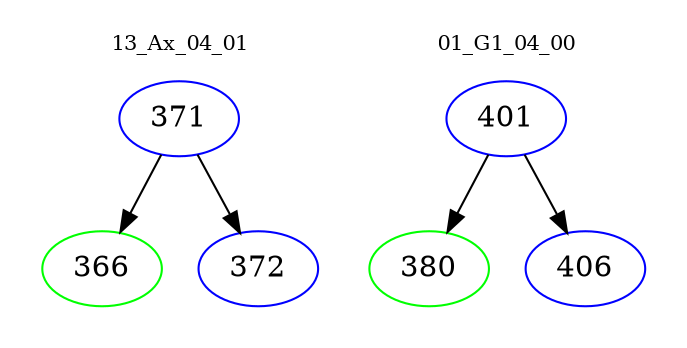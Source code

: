 digraph{
subgraph cluster_0 {
color = white
label = "13_Ax_04_01";
fontsize=10;
T0_371 [label="371", color="blue"]
T0_371 -> T0_366 [color="black"]
T0_366 [label="366", color="green"]
T0_371 -> T0_372 [color="black"]
T0_372 [label="372", color="blue"]
}
subgraph cluster_1 {
color = white
label = "01_G1_04_00";
fontsize=10;
T1_401 [label="401", color="blue"]
T1_401 -> T1_380 [color="black"]
T1_380 [label="380", color="green"]
T1_401 -> T1_406 [color="black"]
T1_406 [label="406", color="blue"]
}
}
